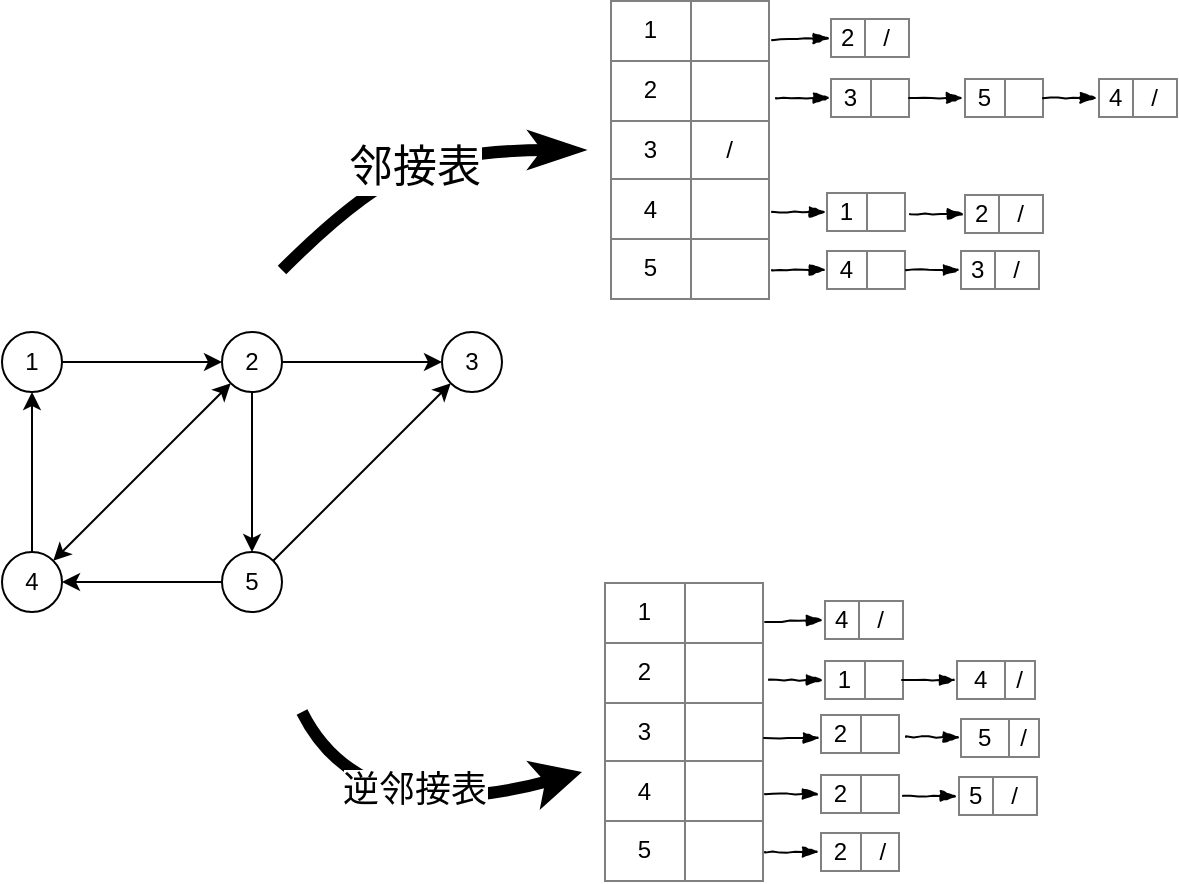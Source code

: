 <mxfile version="10.6.7" type="github"><diagram id="c4ci2R9dwh-MivmqfU-c" name="第 1 页"><mxGraphModel dx="1398" dy="677" grid="1" gridSize="10" guides="1" tooltips="1" connect="1" arrows="1" fold="1" page="1" pageScale="1" pageWidth="827" pageHeight="1169" math="0" shadow="0"><root><mxCell id="0"/><mxCell id="1" parent="0"/><mxCell id="STsS83TQ9KXLvhZEMvzB-37" value="" style="group" vertex="1" connectable="0" parent="1"><mxGeometry x="324" y="14" width="283.5" height="150" as="geometry"/></mxCell><mxCell id="STsS83TQ9KXLvhZEMvzB-13" value="&lt;table border=&quot;1&quot; width=&quot;100%&quot; style=&quot;width: 100% ; height: 100% ; border-collapse: collapse&quot;&gt;&lt;tbody&gt;&lt;tr&gt;&lt;td align=&quot;center&quot;&gt;1&lt;/td&gt;&lt;td align=&quot;center&quot;&gt;&amp;nbsp;&amp;nbsp;&lt;/td&gt;&lt;/tr&gt;&lt;tr&gt;&lt;td align=&quot;center&quot;&gt;2&lt;/td&gt;&lt;td align=&quot;center&quot;&gt;&lt;br&gt;&lt;/td&gt;&lt;/tr&gt;&lt;tr&gt;&lt;td align=&quot;center&quot;&gt;3&lt;/td&gt;&lt;td align=&quot;center&quot;&gt;/&lt;/td&gt;&lt;/tr&gt;&lt;tr&gt;&lt;td style=&quot;text-align: center&quot;&gt;4&lt;/td&gt;&lt;td&gt;&lt;br&gt;&lt;/td&gt;&lt;/tr&gt;&lt;tr&gt;&lt;td style=&quot;text-align: center&quot;&gt;5&lt;/td&gt;&lt;td&gt;&lt;br&gt;&lt;/td&gt;&lt;/tr&gt;&lt;/tbody&gt;&lt;/table&gt;" style="text;html=1;strokeColor=none;fillColor=none;overflow=fill;" vertex="1" parent="STsS83TQ9KXLvhZEMvzB-37"><mxGeometry width="80" height="150" as="geometry"/></mxCell><mxCell id="STsS83TQ9KXLvhZEMvzB-14" value="&lt;table border=&quot;1&quot; width=&quot;100%&quot; style=&quot;width: 100% ; height: 100% ; border-collapse: collapse&quot;&gt;&lt;tbody&gt;&lt;tr&gt;&lt;td align=&quot;center&quot;&gt;2&lt;/td&gt;&lt;td align=&quot;center&quot;&gt;&amp;nbsp;/&amp;nbsp;&lt;/td&gt;&lt;/tr&gt;&lt;/tbody&gt;&lt;/table&gt;" style="text;html=1;strokeColor=none;fillColor=none;overflow=fill;" vertex="1" parent="STsS83TQ9KXLvhZEMvzB-37"><mxGeometry x="110" y="9" width="40" height="20" as="geometry"/></mxCell><mxCell id="STsS83TQ9KXLvhZEMvzB-15" value="" style="rounded=0;comic=1;strokeWidth=1;endArrow=blockThin;html=1;fontFamily=Comic Sans MS;fontStyle=1;entryX=0;entryY=0.5;entryDx=0;entryDy=0;exitX=1.013;exitY=0.133;exitDx=0;exitDy=0;exitPerimeter=0;" edge="1" parent="STsS83TQ9KXLvhZEMvzB-37" source="STsS83TQ9KXLvhZEMvzB-13" target="STsS83TQ9KXLvhZEMvzB-14"><mxGeometry width="50" height="50" relative="1" as="geometry"><mxPoint x="46" y="50" as="sourcePoint"/><mxPoint x="96" as="targetPoint"/></mxGeometry></mxCell><mxCell id="STsS83TQ9KXLvhZEMvzB-16" value="" style="group" vertex="1" connectable="0" parent="STsS83TQ9KXLvhZEMvzB-37"><mxGeometry x="83" y="39" width="67" height="20" as="geometry"/></mxCell><mxCell id="STsS83TQ9KXLvhZEMvzB-17" value="&lt;table border=&quot;1&quot; width=&quot;100%&quot; style=&quot;width: 100% ; height: 100% ; border-collapse: collapse&quot;&gt;&lt;tbody&gt;&lt;tr&gt;&lt;td align=&quot;center&quot;&gt;3&lt;/td&gt;&lt;td align=&quot;center&quot;&gt;&amp;nbsp;&amp;nbsp;&lt;/td&gt;&lt;/tr&gt;&lt;/tbody&gt;&lt;/table&gt;" style="text;html=1;strokeColor=none;fillColor=none;overflow=fill;" vertex="1" parent="STsS83TQ9KXLvhZEMvzB-16"><mxGeometry x="27" width="40" height="20" as="geometry"/></mxCell><mxCell id="STsS83TQ9KXLvhZEMvzB-18" value="" style="rounded=0;comic=1;strokeWidth=1;endArrow=blockThin;html=1;fontFamily=Comic Sans MS;fontStyle=1;entryX=0;entryY=0.5;entryDx=0;entryDy=0;" edge="1" parent="STsS83TQ9KXLvhZEMvzB-16" target="STsS83TQ9KXLvhZEMvzB-17"><mxGeometry width="50" height="50" relative="1" as="geometry"><mxPoint y="10" as="sourcePoint"/><mxPoint x="-317" y="131" as="targetPoint"/></mxGeometry></mxCell><mxCell id="STsS83TQ9KXLvhZEMvzB-19" value="" style="group" vertex="1" connectable="0" parent="STsS83TQ9KXLvhZEMvzB-37"><mxGeometry x="149.5" y="39" width="67" height="20" as="geometry"/></mxCell><mxCell id="STsS83TQ9KXLvhZEMvzB-20" value="&lt;table border=&quot;1&quot; width=&quot;100%&quot; style=&quot;width: 100% ; height: 100% ; border-collapse: collapse&quot;&gt;&lt;tbody&gt;&lt;tr&gt;&lt;td align=&quot;center&quot;&gt;5&lt;/td&gt;&lt;td align=&quot;center&quot;&gt;&amp;nbsp;&amp;nbsp;&lt;/td&gt;&lt;/tr&gt;&lt;/tbody&gt;&lt;/table&gt;" style="text;html=1;strokeColor=none;fillColor=none;overflow=fill;" vertex="1" parent="STsS83TQ9KXLvhZEMvzB-19"><mxGeometry x="27" width="40" height="20" as="geometry"/></mxCell><mxCell id="STsS83TQ9KXLvhZEMvzB-21" value="" style="rounded=0;comic=1;strokeWidth=1;endArrow=blockThin;html=1;fontFamily=Comic Sans MS;fontStyle=1;entryX=0;entryY=0.5;entryDx=0;entryDy=0;" edge="1" parent="STsS83TQ9KXLvhZEMvzB-19" target="STsS83TQ9KXLvhZEMvzB-20"><mxGeometry width="50" height="50" relative="1" as="geometry"><mxPoint y="10" as="sourcePoint"/><mxPoint x="-317" y="131" as="targetPoint"/></mxGeometry></mxCell><mxCell id="STsS83TQ9KXLvhZEMvzB-22" value="" style="group" vertex="1" connectable="0" parent="STsS83TQ9KXLvhZEMvzB-37"><mxGeometry x="216.5" y="39" width="67" height="20" as="geometry"/></mxCell><mxCell id="STsS83TQ9KXLvhZEMvzB-23" value="&lt;table border=&quot;1&quot; width=&quot;100%&quot; style=&quot;width: 100% ; height: 100% ; border-collapse: collapse&quot;&gt;&lt;tbody&gt;&lt;tr&gt;&lt;td align=&quot;center&quot;&gt;4&lt;/td&gt;&lt;td align=&quot;center&quot;&gt;&amp;nbsp;/&amp;nbsp;&lt;/td&gt;&lt;/tr&gt;&lt;/tbody&gt;&lt;/table&gt;" style="text;html=1;strokeColor=none;fillColor=none;overflow=fill;" vertex="1" parent="STsS83TQ9KXLvhZEMvzB-22"><mxGeometry x="27" width="40" height="20" as="geometry"/></mxCell><mxCell id="STsS83TQ9KXLvhZEMvzB-24" value="" style="rounded=0;comic=1;strokeWidth=1;endArrow=blockThin;html=1;fontFamily=Comic Sans MS;fontStyle=1;entryX=0;entryY=0.5;entryDx=0;entryDy=0;" edge="1" parent="STsS83TQ9KXLvhZEMvzB-22" target="STsS83TQ9KXLvhZEMvzB-23"><mxGeometry width="50" height="50" relative="1" as="geometry"><mxPoint y="10" as="sourcePoint"/><mxPoint x="-317" y="131" as="targetPoint"/></mxGeometry></mxCell><mxCell id="STsS83TQ9KXLvhZEMvzB-25" value="" style="group" vertex="1" connectable="0" parent="STsS83TQ9KXLvhZEMvzB-37"><mxGeometry x="81" y="96" width="67" height="20" as="geometry"/></mxCell><mxCell id="STsS83TQ9KXLvhZEMvzB-26" value="&lt;table border=&quot;1&quot; width=&quot;100%&quot; style=&quot;width: 100% ; height: 100% ; border-collapse: collapse&quot;&gt;&lt;tbody&gt;&lt;tr&gt;&lt;td align=&quot;center&quot;&gt;1&lt;/td&gt;&lt;td align=&quot;center&quot;&gt;&amp;nbsp;&amp;nbsp;&lt;/td&gt;&lt;/tr&gt;&lt;/tbody&gt;&lt;/table&gt;" style="text;html=1;strokeColor=none;fillColor=none;overflow=fill;" vertex="1" parent="STsS83TQ9KXLvhZEMvzB-25"><mxGeometry x="27" width="40" height="20" as="geometry"/></mxCell><mxCell id="STsS83TQ9KXLvhZEMvzB-27" value="" style="rounded=0;comic=1;strokeWidth=1;endArrow=blockThin;html=1;fontFamily=Comic Sans MS;fontStyle=1;entryX=0;entryY=0.5;entryDx=0;entryDy=0;" edge="1" parent="STsS83TQ9KXLvhZEMvzB-25" target="STsS83TQ9KXLvhZEMvzB-26"><mxGeometry width="50" height="50" relative="1" as="geometry"><mxPoint y="10" as="sourcePoint"/><mxPoint x="-317" y="131" as="targetPoint"/></mxGeometry></mxCell><mxCell id="STsS83TQ9KXLvhZEMvzB-28" value="" style="group" vertex="1" connectable="0" parent="STsS83TQ9KXLvhZEMvzB-37"><mxGeometry x="150" y="97" width="67" height="20" as="geometry"/></mxCell><mxCell id="STsS83TQ9KXLvhZEMvzB-29" value="&lt;table border=&quot;1&quot; width=&quot;100%&quot; style=&quot;width: 100% ; height: 100% ; border-collapse: collapse&quot;&gt;&lt;tbody&gt;&lt;tr&gt;&lt;td align=&quot;center&quot;&gt;2&lt;/td&gt;&lt;td align=&quot;center&quot;&gt;&amp;nbsp;/&amp;nbsp;&lt;/td&gt;&lt;/tr&gt;&lt;/tbody&gt;&lt;/table&gt;" style="text;html=1;strokeColor=none;fillColor=none;overflow=fill;" vertex="1" parent="STsS83TQ9KXLvhZEMvzB-28"><mxGeometry x="27" width="40" height="20" as="geometry"/></mxCell><mxCell id="STsS83TQ9KXLvhZEMvzB-30" value="" style="rounded=0;comic=1;strokeWidth=1;endArrow=blockThin;html=1;fontFamily=Comic Sans MS;fontStyle=1;entryX=0;entryY=0.5;entryDx=0;entryDy=0;" edge="1" parent="STsS83TQ9KXLvhZEMvzB-28" target="STsS83TQ9KXLvhZEMvzB-29"><mxGeometry width="50" height="50" relative="1" as="geometry"><mxPoint y="10" as="sourcePoint"/><mxPoint x="-317" y="131" as="targetPoint"/></mxGeometry></mxCell><mxCell id="STsS83TQ9KXLvhZEMvzB-31" value="" style="group" vertex="1" connectable="0" parent="STsS83TQ9KXLvhZEMvzB-37"><mxGeometry x="81" y="125" width="67" height="20" as="geometry"/></mxCell><mxCell id="STsS83TQ9KXLvhZEMvzB-32" value="&lt;table border=&quot;1&quot; width=&quot;100%&quot; style=&quot;width: 100% ; height: 100% ; border-collapse: collapse&quot;&gt;&lt;tbody&gt;&lt;tr&gt;&lt;td align=&quot;center&quot;&gt;4&lt;/td&gt;&lt;td align=&quot;center&quot;&gt;&amp;nbsp;&amp;nbsp;&lt;/td&gt;&lt;/tr&gt;&lt;/tbody&gt;&lt;/table&gt;" style="text;html=1;strokeColor=none;fillColor=none;overflow=fill;" vertex="1" parent="STsS83TQ9KXLvhZEMvzB-31"><mxGeometry x="27" width="40" height="20" as="geometry"/></mxCell><mxCell id="STsS83TQ9KXLvhZEMvzB-33" value="" style="rounded=0;comic=1;strokeWidth=1;endArrow=blockThin;html=1;fontFamily=Comic Sans MS;fontStyle=1;entryX=0;entryY=0.5;entryDx=0;entryDy=0;" edge="1" parent="STsS83TQ9KXLvhZEMvzB-31" target="STsS83TQ9KXLvhZEMvzB-32"><mxGeometry width="50" height="50" relative="1" as="geometry"><mxPoint y="10" as="sourcePoint"/><mxPoint x="-317" y="131" as="targetPoint"/></mxGeometry></mxCell><mxCell id="STsS83TQ9KXLvhZEMvzB-34" value="" style="group" vertex="1" connectable="0" parent="STsS83TQ9KXLvhZEMvzB-37"><mxGeometry x="148" y="125" width="67" height="20" as="geometry"/></mxCell><mxCell id="STsS83TQ9KXLvhZEMvzB-35" value="&lt;table border=&quot;1&quot; width=&quot;100%&quot; style=&quot;width: 100% ; height: 100% ; border-collapse: collapse&quot;&gt;&lt;tbody&gt;&lt;tr&gt;&lt;td align=&quot;center&quot;&gt;3&lt;/td&gt;&lt;td align=&quot;center&quot;&gt;&amp;nbsp;/&amp;nbsp;&lt;/td&gt;&lt;/tr&gt;&lt;/tbody&gt;&lt;/table&gt;" style="text;html=1;strokeColor=none;fillColor=none;overflow=fill;" vertex="1" parent="STsS83TQ9KXLvhZEMvzB-34"><mxGeometry x="27" width="40" height="20" as="geometry"/></mxCell><mxCell id="STsS83TQ9KXLvhZEMvzB-36" value="" style="rounded=0;comic=1;strokeWidth=1;endArrow=blockThin;html=1;fontFamily=Comic Sans MS;fontStyle=1;entryX=0;entryY=0.5;entryDx=0;entryDy=0;" edge="1" parent="STsS83TQ9KXLvhZEMvzB-34" target="STsS83TQ9KXLvhZEMvzB-35"><mxGeometry width="50" height="50" relative="1" as="geometry"><mxPoint y="10" as="sourcePoint"/><mxPoint x="-317" y="131" as="targetPoint"/></mxGeometry></mxCell><mxCell id="STsS83TQ9KXLvhZEMvzB-38" value="" style="group" vertex="1" connectable="0" parent="1"><mxGeometry x="20" y="180" width="250" height="140" as="geometry"/></mxCell><mxCell id="STsS83TQ9KXLvhZEMvzB-2" value="1" style="ellipse;whiteSpace=wrap;html=1;aspect=fixed;" vertex="1" parent="STsS83TQ9KXLvhZEMvzB-38"><mxGeometry width="30" height="30" as="geometry"/></mxCell><mxCell id="STsS83TQ9KXLvhZEMvzB-5" value="2" style="ellipse;whiteSpace=wrap;html=1;aspect=fixed;" vertex="1" parent="STsS83TQ9KXLvhZEMvzB-38"><mxGeometry x="110" width="30" height="30" as="geometry"/></mxCell><mxCell id="STsS83TQ9KXLvhZEMvzB-1" value="" style="edgeStyle=orthogonalEdgeStyle;rounded=0;orthogonalLoop=1;jettySize=auto;html=1;" edge="1" parent="STsS83TQ9KXLvhZEMvzB-38" source="STsS83TQ9KXLvhZEMvzB-2" target="STsS83TQ9KXLvhZEMvzB-5"><mxGeometry relative="1" as="geometry"/></mxCell><mxCell id="STsS83TQ9KXLvhZEMvzB-6" value="5" style="ellipse;whiteSpace=wrap;html=1;aspect=fixed;" vertex="1" parent="STsS83TQ9KXLvhZEMvzB-38"><mxGeometry x="110" y="110" width="30" height="30" as="geometry"/></mxCell><mxCell id="STsS83TQ9KXLvhZEMvzB-4" value="" style="edgeStyle=orthogonalEdgeStyle;rounded=0;orthogonalLoop=1;jettySize=auto;html=1;" edge="1" parent="STsS83TQ9KXLvhZEMvzB-38" source="STsS83TQ9KXLvhZEMvzB-5" target="STsS83TQ9KXLvhZEMvzB-6"><mxGeometry relative="1" as="geometry"/></mxCell><mxCell id="STsS83TQ9KXLvhZEMvzB-7" value="3" style="ellipse;whiteSpace=wrap;html=1;aspect=fixed;" vertex="1" parent="STsS83TQ9KXLvhZEMvzB-38"><mxGeometry x="220" width="30" height="30" as="geometry"/></mxCell><mxCell id="STsS83TQ9KXLvhZEMvzB-8" value="4" style="ellipse;whiteSpace=wrap;html=1;aspect=fixed;" vertex="1" parent="STsS83TQ9KXLvhZEMvzB-38"><mxGeometry y="110" width="30" height="30" as="geometry"/></mxCell><mxCell id="STsS83TQ9KXLvhZEMvzB-9" value="" style="endArrow=classic;startArrow=classic;html=1;entryX=0;entryY=1;entryDx=0;entryDy=0;exitX=1;exitY=0;exitDx=0;exitDy=0;" edge="1" parent="STsS83TQ9KXLvhZEMvzB-38" source="STsS83TQ9KXLvhZEMvzB-8" target="STsS83TQ9KXLvhZEMvzB-5"><mxGeometry width="50" height="50" relative="1" as="geometry"><mxPoint x="30" y="110" as="sourcePoint"/><mxPoint x="80" y="60" as="targetPoint"/></mxGeometry></mxCell><mxCell id="STsS83TQ9KXLvhZEMvzB-10" value="" style="endArrow=classic;html=1;entryX=1;entryY=0.5;entryDx=0;entryDy=0;exitX=0;exitY=0.5;exitDx=0;exitDy=0;" edge="1" parent="STsS83TQ9KXLvhZEMvzB-38" source="STsS83TQ9KXLvhZEMvzB-6" target="STsS83TQ9KXLvhZEMvzB-8"><mxGeometry width="50" height="50" relative="1" as="geometry"><mxPoint x="50" y="190" as="sourcePoint"/><mxPoint x="100" y="140" as="targetPoint"/></mxGeometry></mxCell><mxCell id="STsS83TQ9KXLvhZEMvzB-11" value="" style="endArrow=classic;html=1;exitX=0.5;exitY=0;exitDx=0;exitDy=0;entryX=0.5;entryY=1;entryDx=0;entryDy=0;" edge="1" parent="STsS83TQ9KXLvhZEMvzB-38" source="STsS83TQ9KXLvhZEMvzB-8" target="STsS83TQ9KXLvhZEMvzB-2"><mxGeometry width="50" height="50" relative="1" as="geometry"><mxPoint x="-10" y="110" as="sourcePoint"/><mxPoint x="40" y="60" as="targetPoint"/></mxGeometry></mxCell><mxCell id="STsS83TQ9KXLvhZEMvzB-3" value="" style="edgeStyle=orthogonalEdgeStyle;rounded=0;orthogonalLoop=1;jettySize=auto;html=1;" edge="1" parent="STsS83TQ9KXLvhZEMvzB-38" source="STsS83TQ9KXLvhZEMvzB-5" target="STsS83TQ9KXLvhZEMvzB-7"><mxGeometry relative="1" as="geometry"/></mxCell><mxCell id="STsS83TQ9KXLvhZEMvzB-12" value="" style="endArrow=classic;html=1;exitX=1;exitY=0;exitDx=0;exitDy=0;entryX=0;entryY=1;entryDx=0;entryDy=0;" edge="1" parent="STsS83TQ9KXLvhZEMvzB-38" source="STsS83TQ9KXLvhZEMvzB-6" target="STsS83TQ9KXLvhZEMvzB-7"><mxGeometry width="50" height="50" relative="1" as="geometry"><mxPoint x="160" y="120" as="sourcePoint"/><mxPoint x="210" y="70" as="targetPoint"/></mxGeometry></mxCell><mxCell id="STsS83TQ9KXLvhZEMvzB-39" value="&lt;div style=&quot;text-align: left&quot;&gt;&lt;span style=&quot;font-size: 22px&quot;&gt;邻接表&lt;/span&gt;&lt;/div&gt;" style="endArrow=classicThin;html=1;curved=1;endSize=7;strokeWidth=6;endFill=1;" edge="1" parent="1"><mxGeometry width="50" height="50" relative="1" as="geometry"><mxPoint x="160" y="149" as="sourcePoint"/><mxPoint x="310" y="89" as="targetPoint"/><Array as="points"><mxPoint x="160" y="149"/><mxPoint x="200" y="109"/><mxPoint x="250" y="89"/></Array></mxGeometry></mxCell><mxCell id="STsS83TQ9KXLvhZEMvzB-40" value="" style="group" vertex="1" connectable="0" parent="1"><mxGeometry x="320.5" y="305" width="283.5" height="150" as="geometry"/></mxCell><mxCell id="STsS83TQ9KXLvhZEMvzB-41" value="&lt;table border=&quot;1&quot; width=&quot;100%&quot; style=&quot;width: 100% ; height: 100% ; border-collapse: collapse&quot;&gt;&lt;tbody&gt;&lt;tr&gt;&lt;td align=&quot;center&quot;&gt;1&lt;/td&gt;&lt;td align=&quot;center&quot;&gt;&amp;nbsp;&amp;nbsp;&lt;/td&gt;&lt;/tr&gt;&lt;tr&gt;&lt;td align=&quot;center&quot;&gt;2&lt;/td&gt;&lt;td align=&quot;center&quot;&gt;&lt;br&gt;&lt;/td&gt;&lt;/tr&gt;&lt;tr&gt;&lt;td align=&quot;center&quot;&gt;3&lt;/td&gt;&lt;td align=&quot;center&quot;&gt;&lt;br&gt;&lt;/td&gt;&lt;/tr&gt;&lt;tr&gt;&lt;td style=&quot;text-align: center&quot;&gt;4&lt;/td&gt;&lt;td&gt;&lt;br&gt;&lt;/td&gt;&lt;/tr&gt;&lt;tr&gt;&lt;td style=&quot;text-align: center&quot;&gt;5&lt;/td&gt;&lt;td&gt;&lt;br&gt;&lt;/td&gt;&lt;/tr&gt;&lt;/tbody&gt;&lt;/table&gt;" style="text;html=1;strokeColor=none;fillColor=none;overflow=fill;" vertex="1" parent="STsS83TQ9KXLvhZEMvzB-40"><mxGeometry width="80" height="150" as="geometry"/></mxCell><mxCell id="STsS83TQ9KXLvhZEMvzB-42" value="&lt;table border=&quot;1&quot; width=&quot;100%&quot; style=&quot;width: 100% ; height: 100% ; border-collapse: collapse&quot;&gt;&lt;tbody&gt;&lt;tr&gt;&lt;td align=&quot;center&quot;&gt;4&lt;/td&gt;&lt;td align=&quot;center&quot;&gt;&amp;nbsp;/&amp;nbsp;&lt;/td&gt;&lt;/tr&gt;&lt;/tbody&gt;&lt;/table&gt;" style="text;html=1;strokeColor=none;fillColor=none;overflow=fill;" vertex="1" parent="STsS83TQ9KXLvhZEMvzB-40"><mxGeometry x="110" y="9" width="40" height="20" as="geometry"/></mxCell><mxCell id="STsS83TQ9KXLvhZEMvzB-43" value="" style="rounded=0;comic=1;strokeWidth=1;endArrow=blockThin;html=1;fontFamily=Comic Sans MS;fontStyle=1;entryX=0;entryY=0.5;entryDx=0;entryDy=0;exitX=1.013;exitY=0.133;exitDx=0;exitDy=0;exitPerimeter=0;" edge="1" parent="STsS83TQ9KXLvhZEMvzB-40" source="STsS83TQ9KXLvhZEMvzB-41" target="STsS83TQ9KXLvhZEMvzB-42"><mxGeometry width="50" height="50" relative="1" as="geometry"><mxPoint x="46" y="50" as="sourcePoint"/><mxPoint x="96" as="targetPoint"/></mxGeometry></mxCell><mxCell id="STsS83TQ9KXLvhZEMvzB-44" value="" style="group" vertex="1" connectable="0" parent="STsS83TQ9KXLvhZEMvzB-40"><mxGeometry x="83" y="39" width="67" height="20" as="geometry"/></mxCell><mxCell id="STsS83TQ9KXLvhZEMvzB-45" value="&lt;table border=&quot;1&quot; width=&quot;100%&quot; style=&quot;width: 100% ; height: 100% ; border-collapse: collapse&quot;&gt;&lt;tbody&gt;&lt;tr&gt;&lt;td align=&quot;center&quot;&gt;1&lt;/td&gt;&lt;td align=&quot;center&quot;&gt;&amp;nbsp;&amp;nbsp;&lt;/td&gt;&lt;/tr&gt;&lt;/tbody&gt;&lt;/table&gt;" style="text;html=1;strokeColor=none;fillColor=none;overflow=fill;" vertex="1" parent="STsS83TQ9KXLvhZEMvzB-44"><mxGeometry x="27" width="40" height="20" as="geometry"/></mxCell><mxCell id="STsS83TQ9KXLvhZEMvzB-46" value="" style="rounded=0;comic=1;strokeWidth=1;endArrow=blockThin;html=1;fontFamily=Comic Sans MS;fontStyle=1;entryX=0;entryY=0.5;entryDx=0;entryDy=0;" edge="1" parent="STsS83TQ9KXLvhZEMvzB-44" target="STsS83TQ9KXLvhZEMvzB-45"><mxGeometry width="50" height="50" relative="1" as="geometry"><mxPoint y="10" as="sourcePoint"/><mxPoint x="-317" y="131" as="targetPoint"/></mxGeometry></mxCell><mxCell id="STsS83TQ9KXLvhZEMvzB-47" value="" style="group" vertex="1" connectable="0" parent="STsS83TQ9KXLvhZEMvzB-40"><mxGeometry x="149.5" y="39" width="67" height="20" as="geometry"/></mxCell><mxCell id="STsS83TQ9KXLvhZEMvzB-48" value="&lt;table border=&quot;1&quot; width=&quot;100%&quot; style=&quot;width: 100% ; height: 100% ; border-collapse: collapse&quot;&gt;&lt;tbody&gt;&lt;tr&gt;&lt;td align=&quot;center&quot;&gt;4&lt;/td&gt;&lt;td align=&quot;center&quot;&gt;/&lt;/td&gt;&lt;/tr&gt;&lt;/tbody&gt;&lt;/table&gt;" style="text;html=1;strokeColor=none;fillColor=none;overflow=fill;" vertex="1" parent="STsS83TQ9KXLvhZEMvzB-47"><mxGeometry x="27" width="40" height="20" as="geometry"/></mxCell><mxCell id="STsS83TQ9KXLvhZEMvzB-49" value="" style="rounded=0;comic=1;strokeWidth=1;endArrow=blockThin;html=1;fontFamily=Comic Sans MS;fontStyle=1;entryX=0;entryY=0.5;entryDx=0;entryDy=0;" edge="1" parent="STsS83TQ9KXLvhZEMvzB-47" target="STsS83TQ9KXLvhZEMvzB-48"><mxGeometry width="50" height="50" relative="1" as="geometry"><mxPoint y="10" as="sourcePoint"/><mxPoint x="-317" y="131" as="targetPoint"/></mxGeometry></mxCell><mxCell id="STsS83TQ9KXLvhZEMvzB-53" value="" style="group" vertex="1" connectable="0" parent="STsS83TQ9KXLvhZEMvzB-40"><mxGeometry x="81" y="96" width="67" height="20" as="geometry"/></mxCell><mxCell id="STsS83TQ9KXLvhZEMvzB-54" value="&lt;table border=&quot;1&quot; width=&quot;100%&quot; style=&quot;width: 100% ; height: 100% ; border-collapse: collapse&quot;&gt;&lt;tbody&gt;&lt;tr&gt;&lt;td align=&quot;center&quot;&gt;2&lt;/td&gt;&lt;td align=&quot;center&quot;&gt;&amp;nbsp;&amp;nbsp;&lt;/td&gt;&lt;/tr&gt;&lt;/tbody&gt;&lt;/table&gt;" style="text;html=1;strokeColor=none;fillColor=none;overflow=fill;" vertex="1" parent="STsS83TQ9KXLvhZEMvzB-53"><mxGeometry x="27" width="40" height="20" as="geometry"/></mxCell><mxCell id="STsS83TQ9KXLvhZEMvzB-55" value="" style="rounded=0;comic=1;strokeWidth=1;endArrow=blockThin;html=1;fontFamily=Comic Sans MS;fontStyle=1;entryX=0;entryY=0.5;entryDx=0;entryDy=0;" edge="1" parent="STsS83TQ9KXLvhZEMvzB-53" target="STsS83TQ9KXLvhZEMvzB-54"><mxGeometry width="50" height="50" relative="1" as="geometry"><mxPoint y="10" as="sourcePoint"/><mxPoint x="-317" y="131" as="targetPoint"/></mxGeometry></mxCell><mxCell id="STsS83TQ9KXLvhZEMvzB-56" value="" style="group" vertex="1" connectable="0" parent="STsS83TQ9KXLvhZEMvzB-40"><mxGeometry x="150" y="97" width="67" height="20" as="geometry"/></mxCell><mxCell id="STsS83TQ9KXLvhZEMvzB-57" value="&lt;table border=&quot;1&quot; width=&quot;100%&quot; style=&quot;width: 100% ; height: 100% ; border-collapse: collapse&quot;&gt;&lt;tbody&gt;&lt;tr&gt;&lt;td align=&quot;center&quot;&gt;5&lt;/td&gt;&lt;td align=&quot;center&quot;&gt;&amp;nbsp;/&amp;nbsp;&lt;/td&gt;&lt;/tr&gt;&lt;/tbody&gt;&lt;/table&gt;" style="text;html=1;strokeColor=none;fillColor=none;overflow=fill;" vertex="1" parent="STsS83TQ9KXLvhZEMvzB-56"><mxGeometry x="27" width="40" height="20" as="geometry"/></mxCell><mxCell id="STsS83TQ9KXLvhZEMvzB-58" value="" style="rounded=0;comic=1;strokeWidth=1;endArrow=blockThin;html=1;fontFamily=Comic Sans MS;fontStyle=1;entryX=0;entryY=0.5;entryDx=0;entryDy=0;" edge="1" parent="STsS83TQ9KXLvhZEMvzB-56" target="STsS83TQ9KXLvhZEMvzB-57"><mxGeometry width="50" height="50" relative="1" as="geometry"><mxPoint y="10" as="sourcePoint"/><mxPoint x="-317" y="131" as="targetPoint"/></mxGeometry></mxCell><mxCell id="STsS83TQ9KXLvhZEMvzB-59" value="" style="group" vertex="1" connectable="0" parent="STsS83TQ9KXLvhZEMvzB-40"><mxGeometry x="81" y="125" width="67" height="20" as="geometry"/></mxCell><mxCell id="STsS83TQ9KXLvhZEMvzB-60" value="&lt;table border=&quot;1&quot; width=&quot;100%&quot; style=&quot;width: 100% ; height: 100% ; border-collapse: collapse&quot;&gt;&lt;tbody&gt;&lt;tr&gt;&lt;td align=&quot;center&quot;&gt;2&lt;/td&gt;&lt;td align=&quot;center&quot;&gt;&amp;nbsp;/&lt;/td&gt;&lt;/tr&gt;&lt;/tbody&gt;&lt;/table&gt;" style="text;html=1;strokeColor=none;fillColor=none;overflow=fill;" vertex="1" parent="STsS83TQ9KXLvhZEMvzB-59"><mxGeometry x="27" width="40" height="20" as="geometry"/></mxCell><mxCell id="STsS83TQ9KXLvhZEMvzB-61" value="" style="rounded=0;comic=1;strokeWidth=1;endArrow=blockThin;html=1;fontFamily=Comic Sans MS;fontStyle=1;entryX=0;entryY=0.5;entryDx=0;entryDy=0;" edge="1" parent="STsS83TQ9KXLvhZEMvzB-59" target="STsS83TQ9KXLvhZEMvzB-60"><mxGeometry width="50" height="50" relative="1" as="geometry"><mxPoint y="10" as="sourcePoint"/><mxPoint x="-317" y="131" as="targetPoint"/></mxGeometry></mxCell><mxCell id="STsS83TQ9KXLvhZEMvzB-65" value="&lt;table border=&quot;1&quot; width=&quot;100%&quot; style=&quot;width: 100% ; height: 100% ; border-collapse: collapse&quot;&gt;&lt;tbody&gt;&lt;tr&gt;&lt;td align=&quot;center&quot;&gt;2&lt;/td&gt;&lt;td align=&quot;center&quot;&gt;&amp;nbsp;&amp;nbsp;&lt;/td&gt;&lt;/tr&gt;&lt;/tbody&gt;&lt;/table&gt;" style="text;html=1;strokeColor=none;fillColor=none;overflow=fill;" vertex="1" parent="STsS83TQ9KXLvhZEMvzB-40"><mxGeometry x="108" y="65.5" width="40" height="20" as="geometry"/></mxCell><mxCell id="STsS83TQ9KXLvhZEMvzB-66" value="" style="group" vertex="1" connectable="0" parent="STsS83TQ9KXLvhZEMvzB-40"><mxGeometry x="151.5" y="67.5" width="67" height="20" as="geometry"/></mxCell><mxCell id="STsS83TQ9KXLvhZEMvzB-67" value="&lt;table border=&quot;1&quot; width=&quot;100%&quot; style=&quot;width: 100% ; height: 100% ; border-collapse: collapse&quot;&gt;&lt;tbody&gt;&lt;tr&gt;&lt;td align=&quot;center&quot;&gt;5&lt;/td&gt;&lt;td align=&quot;center&quot;&gt;/&lt;/td&gt;&lt;/tr&gt;&lt;/tbody&gt;&lt;/table&gt;" style="text;html=1;strokeColor=none;fillColor=none;overflow=fill;" vertex="1" parent="STsS83TQ9KXLvhZEMvzB-66"><mxGeometry x="27" width="40" height="20" as="geometry"/></mxCell><mxCell id="STsS83TQ9KXLvhZEMvzB-68" value="" style="rounded=0;comic=1;strokeWidth=1;endArrow=blockThin;html=1;fontFamily=Comic Sans MS;fontStyle=1;entryX=0;entryY=0.5;entryDx=0;entryDy=0;" edge="1" parent="STsS83TQ9KXLvhZEMvzB-66" target="STsS83TQ9KXLvhZEMvzB-67"><mxGeometry width="50" height="50" relative="1" as="geometry"><mxPoint y="10" as="sourcePoint"/><mxPoint x="-317" y="131" as="targetPoint"/></mxGeometry></mxCell><mxCell id="STsS83TQ9KXLvhZEMvzB-69" value="" style="rounded=0;comic=1;strokeWidth=1;endArrow=blockThin;html=1;fontFamily=Comic Sans MS;fontStyle=1;" edge="1" parent="1"><mxGeometry width="50" height="50" relative="1" as="geometry"><mxPoint x="401" y="383" as="sourcePoint"/><mxPoint x="429" y="383" as="targetPoint"/></mxGeometry></mxCell><mxCell id="STsS83TQ9KXLvhZEMvzB-70" value="" style="endArrow=classic;html=1;strokeWidth=6;curved=1;" edge="1" parent="1"><mxGeometry width="50" height="50" relative="1" as="geometry"><mxPoint x="170" y="370" as="sourcePoint"/><mxPoint x="310" y="400" as="targetPoint"/><Array as="points"><mxPoint x="200" y="430"/></Array></mxGeometry></mxCell><mxCell id="STsS83TQ9KXLvhZEMvzB-71" value="&lt;font style=&quot;font-size: 18px&quot;&gt;逆邻接表&lt;/font&gt;" style="text;html=1;resizable=0;points=[];align=center;verticalAlign=middle;labelBackgroundColor=#ffffff;" vertex="1" connectable="0" parent="STsS83TQ9KXLvhZEMvzB-70"><mxGeometry x="0.082" y="14" relative="1" as="geometry"><mxPoint as="offset"/></mxGeometry></mxCell></root></mxGraphModel></diagram></mxfile>